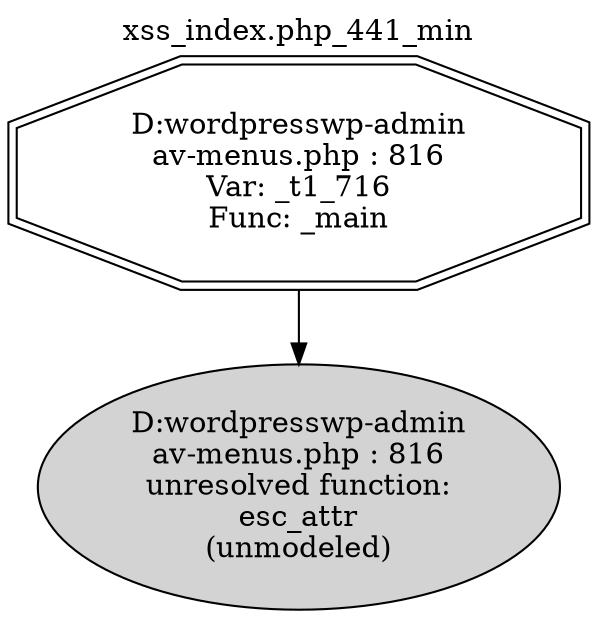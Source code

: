 digraph cfg {
  label="xss_index.php_441_min";
  labelloc=t;
  n1 [shape=doubleoctagon, label="D:\wordpress\wp-admin\nav-menus.php : 816\nVar: _t1_716\nFunc: _main\n"];
  n2 [shape=ellipse, label="D:\wordpress\wp-admin\nav-menus.php : 816\nunresolved function:\nesc_attr\n(unmodeled)\n",style=filled];
  n1 -> n2;
}
